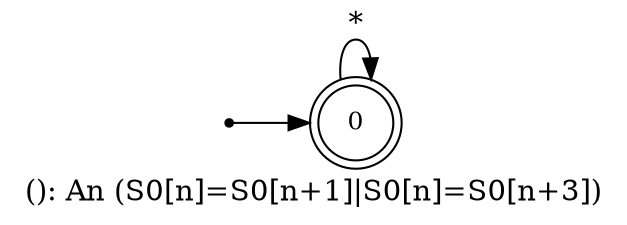 digraph G {
label = "(): An (S0[n]=S0[n+1]|S0[n]=S0[n+3])";
rankdir = LR;
node [shape = doublecircle, label="0", fontsize=12]0;
node [shape = point ]; qi
qi ->0;
0 -> 0[ label = "*"];
}
